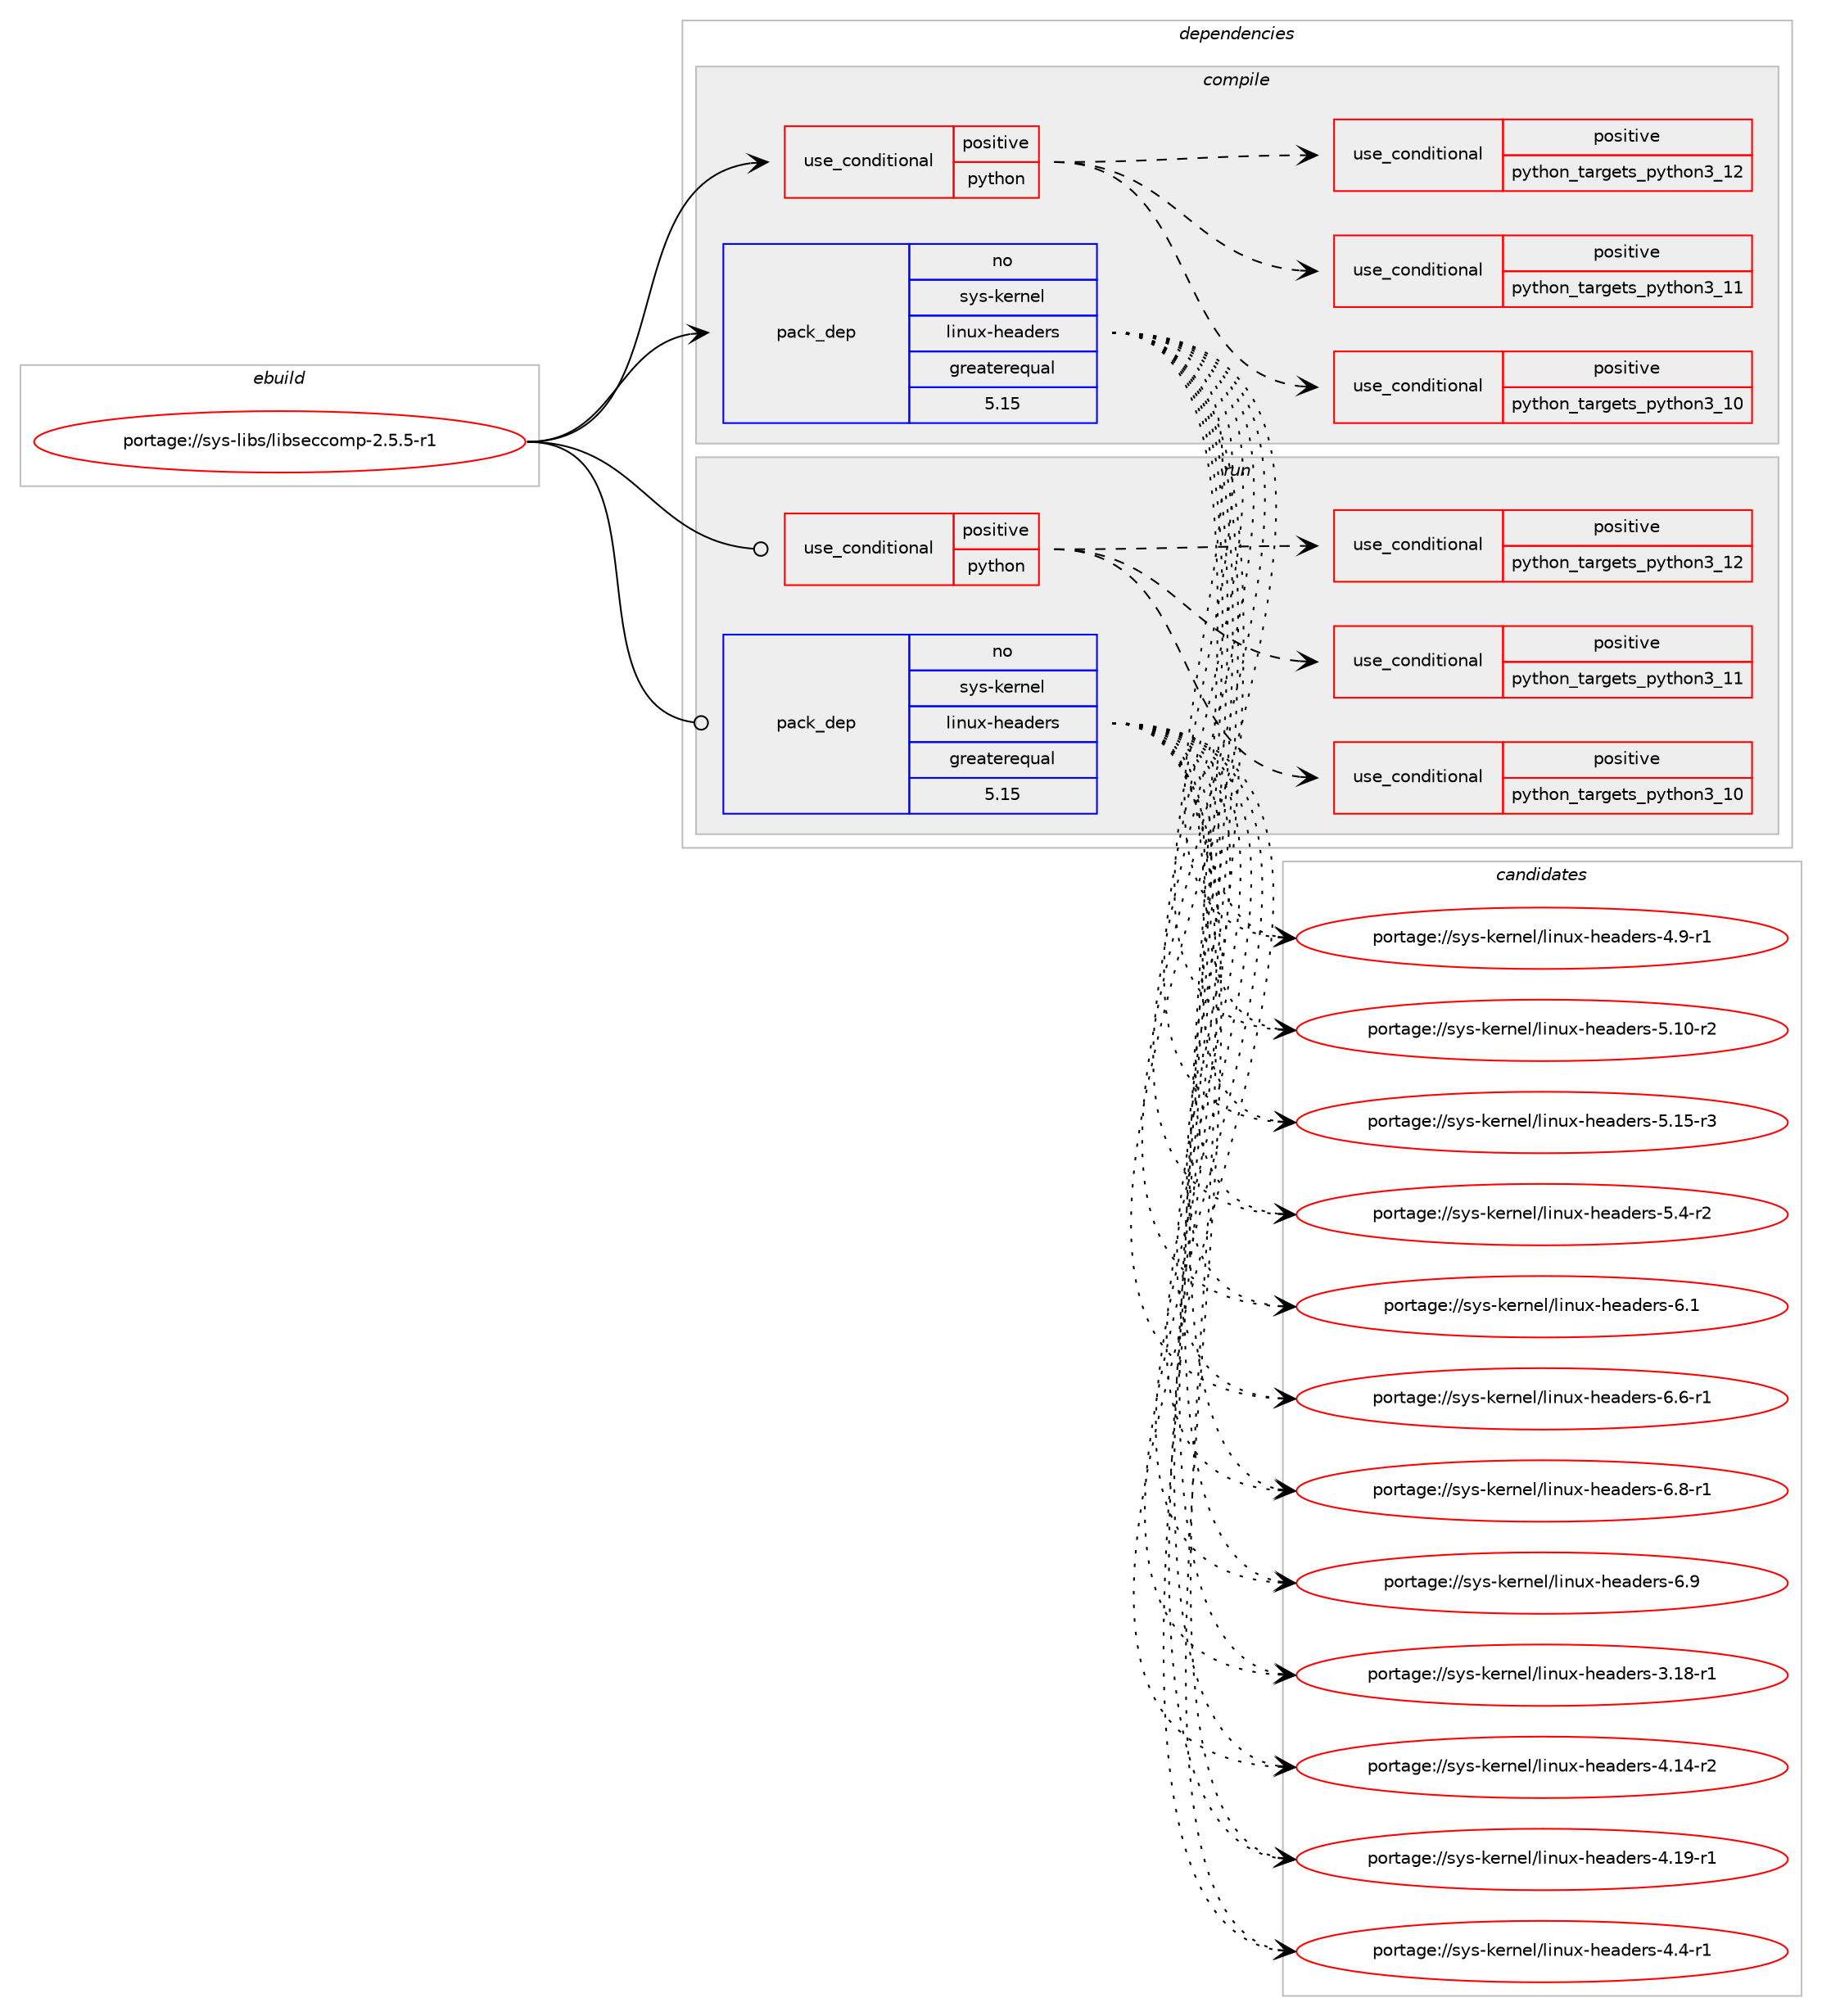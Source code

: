 digraph prolog {

# *************
# Graph options
# *************

newrank=true;
concentrate=true;
compound=true;
graph [rankdir=LR,fontname=Helvetica,fontsize=10,ranksep=1.5];#, ranksep=2.5, nodesep=0.2];
edge  [arrowhead=vee];
node  [fontname=Helvetica,fontsize=10];

# **********
# The ebuild
# **********

subgraph cluster_leftcol {
color=gray;
rank=same;
label=<<i>ebuild</i>>;
id [label="portage://sys-libs/libseccomp-2.5.5-r1", color=red, width=4, href="../sys-libs/libseccomp-2.5.5-r1.svg"];
}

# ****************
# The dependencies
# ****************

subgraph cluster_midcol {
color=gray;
label=<<i>dependencies</i>>;
subgraph cluster_compile {
fillcolor="#eeeeee";
style=filled;
label=<<i>compile</i>>;
subgraph cond114877 {
dependency221064 [label=<<TABLE BORDER="0" CELLBORDER="1" CELLSPACING="0" CELLPADDING="4"><TR><TD ROWSPAN="3" CELLPADDING="10">use_conditional</TD></TR><TR><TD>positive</TD></TR><TR><TD>python</TD></TR></TABLE>>, shape=none, color=red];
subgraph cond114878 {
dependency221065 [label=<<TABLE BORDER="0" CELLBORDER="1" CELLSPACING="0" CELLPADDING="4"><TR><TD ROWSPAN="3" CELLPADDING="10">use_conditional</TD></TR><TR><TD>positive</TD></TR><TR><TD>python_targets_python3_10</TD></TR></TABLE>>, shape=none, color=red];
# *** BEGIN UNKNOWN DEPENDENCY TYPE (TODO) ***
# dependency221065 -> package_dependency(portage://sys-libs/libseccomp-2.5.5-r1,install,no,dev-lang,python,none,[,,],[slot(3.10)],[])
# *** END UNKNOWN DEPENDENCY TYPE (TODO) ***

}
dependency221064:e -> dependency221065:w [weight=20,style="dashed",arrowhead="vee"];
subgraph cond114879 {
dependency221066 [label=<<TABLE BORDER="0" CELLBORDER="1" CELLSPACING="0" CELLPADDING="4"><TR><TD ROWSPAN="3" CELLPADDING="10">use_conditional</TD></TR><TR><TD>positive</TD></TR><TR><TD>python_targets_python3_11</TD></TR></TABLE>>, shape=none, color=red];
# *** BEGIN UNKNOWN DEPENDENCY TYPE (TODO) ***
# dependency221066 -> package_dependency(portage://sys-libs/libseccomp-2.5.5-r1,install,no,dev-lang,python,none,[,,],[slot(3.11)],[])
# *** END UNKNOWN DEPENDENCY TYPE (TODO) ***

}
dependency221064:e -> dependency221066:w [weight=20,style="dashed",arrowhead="vee"];
subgraph cond114880 {
dependency221067 [label=<<TABLE BORDER="0" CELLBORDER="1" CELLSPACING="0" CELLPADDING="4"><TR><TD ROWSPAN="3" CELLPADDING="10">use_conditional</TD></TR><TR><TD>positive</TD></TR><TR><TD>python_targets_python3_12</TD></TR></TABLE>>, shape=none, color=red];
# *** BEGIN UNKNOWN DEPENDENCY TYPE (TODO) ***
# dependency221067 -> package_dependency(portage://sys-libs/libseccomp-2.5.5-r1,install,no,dev-lang,python,none,[,,],[slot(3.12)],[])
# *** END UNKNOWN DEPENDENCY TYPE (TODO) ***

}
dependency221064:e -> dependency221067:w [weight=20,style="dashed",arrowhead="vee"];
}
id:e -> dependency221064:w [weight=20,style="solid",arrowhead="vee"];
subgraph pack103262 {
dependency221068 [label=<<TABLE BORDER="0" CELLBORDER="1" CELLSPACING="0" CELLPADDING="4" WIDTH="220"><TR><TD ROWSPAN="6" CELLPADDING="30">pack_dep</TD></TR><TR><TD WIDTH="110">no</TD></TR><TR><TD>sys-kernel</TD></TR><TR><TD>linux-headers</TD></TR><TR><TD>greaterequal</TD></TR><TR><TD>5.15</TD></TR></TABLE>>, shape=none, color=blue];
}
id:e -> dependency221068:w [weight=20,style="solid",arrowhead="vee"];
}
subgraph cluster_compileandrun {
fillcolor="#eeeeee";
style=filled;
label=<<i>compile and run</i>>;
}
subgraph cluster_run {
fillcolor="#eeeeee";
style=filled;
label=<<i>run</i>>;
subgraph cond114881 {
dependency221069 [label=<<TABLE BORDER="0" CELLBORDER="1" CELLSPACING="0" CELLPADDING="4"><TR><TD ROWSPAN="3" CELLPADDING="10">use_conditional</TD></TR><TR><TD>positive</TD></TR><TR><TD>python</TD></TR></TABLE>>, shape=none, color=red];
subgraph cond114882 {
dependency221070 [label=<<TABLE BORDER="0" CELLBORDER="1" CELLSPACING="0" CELLPADDING="4"><TR><TD ROWSPAN="3" CELLPADDING="10">use_conditional</TD></TR><TR><TD>positive</TD></TR><TR><TD>python_targets_python3_10</TD></TR></TABLE>>, shape=none, color=red];
# *** BEGIN UNKNOWN DEPENDENCY TYPE (TODO) ***
# dependency221070 -> package_dependency(portage://sys-libs/libseccomp-2.5.5-r1,run,no,dev-lang,python,none,[,,],[slot(3.10)],[])
# *** END UNKNOWN DEPENDENCY TYPE (TODO) ***

}
dependency221069:e -> dependency221070:w [weight=20,style="dashed",arrowhead="vee"];
subgraph cond114883 {
dependency221071 [label=<<TABLE BORDER="0" CELLBORDER="1" CELLSPACING="0" CELLPADDING="4"><TR><TD ROWSPAN="3" CELLPADDING="10">use_conditional</TD></TR><TR><TD>positive</TD></TR><TR><TD>python_targets_python3_11</TD></TR></TABLE>>, shape=none, color=red];
# *** BEGIN UNKNOWN DEPENDENCY TYPE (TODO) ***
# dependency221071 -> package_dependency(portage://sys-libs/libseccomp-2.5.5-r1,run,no,dev-lang,python,none,[,,],[slot(3.11)],[])
# *** END UNKNOWN DEPENDENCY TYPE (TODO) ***

}
dependency221069:e -> dependency221071:w [weight=20,style="dashed",arrowhead="vee"];
subgraph cond114884 {
dependency221072 [label=<<TABLE BORDER="0" CELLBORDER="1" CELLSPACING="0" CELLPADDING="4"><TR><TD ROWSPAN="3" CELLPADDING="10">use_conditional</TD></TR><TR><TD>positive</TD></TR><TR><TD>python_targets_python3_12</TD></TR></TABLE>>, shape=none, color=red];
# *** BEGIN UNKNOWN DEPENDENCY TYPE (TODO) ***
# dependency221072 -> package_dependency(portage://sys-libs/libseccomp-2.5.5-r1,run,no,dev-lang,python,none,[,,],[slot(3.12)],[])
# *** END UNKNOWN DEPENDENCY TYPE (TODO) ***

}
dependency221069:e -> dependency221072:w [weight=20,style="dashed",arrowhead="vee"];
}
id:e -> dependency221069:w [weight=20,style="solid",arrowhead="odot"];
subgraph pack103263 {
dependency221073 [label=<<TABLE BORDER="0" CELLBORDER="1" CELLSPACING="0" CELLPADDING="4" WIDTH="220"><TR><TD ROWSPAN="6" CELLPADDING="30">pack_dep</TD></TR><TR><TD WIDTH="110">no</TD></TR><TR><TD>sys-kernel</TD></TR><TR><TD>linux-headers</TD></TR><TR><TD>greaterequal</TD></TR><TR><TD>5.15</TD></TR></TABLE>>, shape=none, color=blue];
}
id:e -> dependency221073:w [weight=20,style="solid",arrowhead="odot"];
}
}

# **************
# The candidates
# **************

subgraph cluster_choices {
rank=same;
color=gray;
label=<<i>candidates</i>>;

subgraph choice103262 {
color=black;
nodesep=1;
choice1151211154510710111411010110847108105110117120451041019710010111411545514649564511449 [label="portage://sys-kernel/linux-headers-3.18-r1", color=red, width=4,href="../sys-kernel/linux-headers-3.18-r1.svg"];
choice1151211154510710111411010110847108105110117120451041019710010111411545524649524511450 [label="portage://sys-kernel/linux-headers-4.14-r2", color=red, width=4,href="../sys-kernel/linux-headers-4.14-r2.svg"];
choice1151211154510710111411010110847108105110117120451041019710010111411545524649574511449 [label="portage://sys-kernel/linux-headers-4.19-r1", color=red, width=4,href="../sys-kernel/linux-headers-4.19-r1.svg"];
choice11512111545107101114110101108471081051101171204510410197100101114115455246524511449 [label="portage://sys-kernel/linux-headers-4.4-r1", color=red, width=4,href="../sys-kernel/linux-headers-4.4-r1.svg"];
choice11512111545107101114110101108471081051101171204510410197100101114115455246574511449 [label="portage://sys-kernel/linux-headers-4.9-r1", color=red, width=4,href="../sys-kernel/linux-headers-4.9-r1.svg"];
choice1151211154510710111411010110847108105110117120451041019710010111411545534649484511450 [label="portage://sys-kernel/linux-headers-5.10-r2", color=red, width=4,href="../sys-kernel/linux-headers-5.10-r2.svg"];
choice1151211154510710111411010110847108105110117120451041019710010111411545534649534511451 [label="portage://sys-kernel/linux-headers-5.15-r3", color=red, width=4,href="../sys-kernel/linux-headers-5.15-r3.svg"];
choice11512111545107101114110101108471081051101171204510410197100101114115455346524511450 [label="portage://sys-kernel/linux-headers-5.4-r2", color=red, width=4,href="../sys-kernel/linux-headers-5.4-r2.svg"];
choice1151211154510710111411010110847108105110117120451041019710010111411545544649 [label="portage://sys-kernel/linux-headers-6.1", color=red, width=4,href="../sys-kernel/linux-headers-6.1.svg"];
choice11512111545107101114110101108471081051101171204510410197100101114115455446544511449 [label="portage://sys-kernel/linux-headers-6.6-r1", color=red, width=4,href="../sys-kernel/linux-headers-6.6-r1.svg"];
choice11512111545107101114110101108471081051101171204510410197100101114115455446564511449 [label="portage://sys-kernel/linux-headers-6.8-r1", color=red, width=4,href="../sys-kernel/linux-headers-6.8-r1.svg"];
choice1151211154510710111411010110847108105110117120451041019710010111411545544657 [label="portage://sys-kernel/linux-headers-6.9", color=red, width=4,href="../sys-kernel/linux-headers-6.9.svg"];
dependency221068:e -> choice1151211154510710111411010110847108105110117120451041019710010111411545514649564511449:w [style=dotted,weight="100"];
dependency221068:e -> choice1151211154510710111411010110847108105110117120451041019710010111411545524649524511450:w [style=dotted,weight="100"];
dependency221068:e -> choice1151211154510710111411010110847108105110117120451041019710010111411545524649574511449:w [style=dotted,weight="100"];
dependency221068:e -> choice11512111545107101114110101108471081051101171204510410197100101114115455246524511449:w [style=dotted,weight="100"];
dependency221068:e -> choice11512111545107101114110101108471081051101171204510410197100101114115455246574511449:w [style=dotted,weight="100"];
dependency221068:e -> choice1151211154510710111411010110847108105110117120451041019710010111411545534649484511450:w [style=dotted,weight="100"];
dependency221068:e -> choice1151211154510710111411010110847108105110117120451041019710010111411545534649534511451:w [style=dotted,weight="100"];
dependency221068:e -> choice11512111545107101114110101108471081051101171204510410197100101114115455346524511450:w [style=dotted,weight="100"];
dependency221068:e -> choice1151211154510710111411010110847108105110117120451041019710010111411545544649:w [style=dotted,weight="100"];
dependency221068:e -> choice11512111545107101114110101108471081051101171204510410197100101114115455446544511449:w [style=dotted,weight="100"];
dependency221068:e -> choice11512111545107101114110101108471081051101171204510410197100101114115455446564511449:w [style=dotted,weight="100"];
dependency221068:e -> choice1151211154510710111411010110847108105110117120451041019710010111411545544657:w [style=dotted,weight="100"];
}
subgraph choice103263 {
color=black;
nodesep=1;
choice1151211154510710111411010110847108105110117120451041019710010111411545514649564511449 [label="portage://sys-kernel/linux-headers-3.18-r1", color=red, width=4,href="../sys-kernel/linux-headers-3.18-r1.svg"];
choice1151211154510710111411010110847108105110117120451041019710010111411545524649524511450 [label="portage://sys-kernel/linux-headers-4.14-r2", color=red, width=4,href="../sys-kernel/linux-headers-4.14-r2.svg"];
choice1151211154510710111411010110847108105110117120451041019710010111411545524649574511449 [label="portage://sys-kernel/linux-headers-4.19-r1", color=red, width=4,href="../sys-kernel/linux-headers-4.19-r1.svg"];
choice11512111545107101114110101108471081051101171204510410197100101114115455246524511449 [label="portage://sys-kernel/linux-headers-4.4-r1", color=red, width=4,href="../sys-kernel/linux-headers-4.4-r1.svg"];
choice11512111545107101114110101108471081051101171204510410197100101114115455246574511449 [label="portage://sys-kernel/linux-headers-4.9-r1", color=red, width=4,href="../sys-kernel/linux-headers-4.9-r1.svg"];
choice1151211154510710111411010110847108105110117120451041019710010111411545534649484511450 [label="portage://sys-kernel/linux-headers-5.10-r2", color=red, width=4,href="../sys-kernel/linux-headers-5.10-r2.svg"];
choice1151211154510710111411010110847108105110117120451041019710010111411545534649534511451 [label="portage://sys-kernel/linux-headers-5.15-r3", color=red, width=4,href="../sys-kernel/linux-headers-5.15-r3.svg"];
choice11512111545107101114110101108471081051101171204510410197100101114115455346524511450 [label="portage://sys-kernel/linux-headers-5.4-r2", color=red, width=4,href="../sys-kernel/linux-headers-5.4-r2.svg"];
choice1151211154510710111411010110847108105110117120451041019710010111411545544649 [label="portage://sys-kernel/linux-headers-6.1", color=red, width=4,href="../sys-kernel/linux-headers-6.1.svg"];
choice11512111545107101114110101108471081051101171204510410197100101114115455446544511449 [label="portage://sys-kernel/linux-headers-6.6-r1", color=red, width=4,href="../sys-kernel/linux-headers-6.6-r1.svg"];
choice11512111545107101114110101108471081051101171204510410197100101114115455446564511449 [label="portage://sys-kernel/linux-headers-6.8-r1", color=red, width=4,href="../sys-kernel/linux-headers-6.8-r1.svg"];
choice1151211154510710111411010110847108105110117120451041019710010111411545544657 [label="portage://sys-kernel/linux-headers-6.9", color=red, width=4,href="../sys-kernel/linux-headers-6.9.svg"];
dependency221073:e -> choice1151211154510710111411010110847108105110117120451041019710010111411545514649564511449:w [style=dotted,weight="100"];
dependency221073:e -> choice1151211154510710111411010110847108105110117120451041019710010111411545524649524511450:w [style=dotted,weight="100"];
dependency221073:e -> choice1151211154510710111411010110847108105110117120451041019710010111411545524649574511449:w [style=dotted,weight="100"];
dependency221073:e -> choice11512111545107101114110101108471081051101171204510410197100101114115455246524511449:w [style=dotted,weight="100"];
dependency221073:e -> choice11512111545107101114110101108471081051101171204510410197100101114115455246574511449:w [style=dotted,weight="100"];
dependency221073:e -> choice1151211154510710111411010110847108105110117120451041019710010111411545534649484511450:w [style=dotted,weight="100"];
dependency221073:e -> choice1151211154510710111411010110847108105110117120451041019710010111411545534649534511451:w [style=dotted,weight="100"];
dependency221073:e -> choice11512111545107101114110101108471081051101171204510410197100101114115455346524511450:w [style=dotted,weight="100"];
dependency221073:e -> choice1151211154510710111411010110847108105110117120451041019710010111411545544649:w [style=dotted,weight="100"];
dependency221073:e -> choice11512111545107101114110101108471081051101171204510410197100101114115455446544511449:w [style=dotted,weight="100"];
dependency221073:e -> choice11512111545107101114110101108471081051101171204510410197100101114115455446564511449:w [style=dotted,weight="100"];
dependency221073:e -> choice1151211154510710111411010110847108105110117120451041019710010111411545544657:w [style=dotted,weight="100"];
}
}

}
